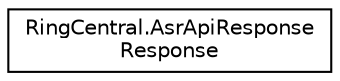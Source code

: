 digraph "Graphical Class Hierarchy"
{
 // LATEX_PDF_SIZE
  edge [fontname="Helvetica",fontsize="10",labelfontname="Helvetica",labelfontsize="10"];
  node [fontname="Helvetica",fontsize="10",shape=record];
  rankdir="LR";
  Node0 [label="RingCentral.AsrApiResponse\lResponse",height=0.2,width=0.4,color="black", fillcolor="white", style="filled",URL="$classRingCentral_1_1AsrApiResponseResponse.html",tooltip=" "];
}
